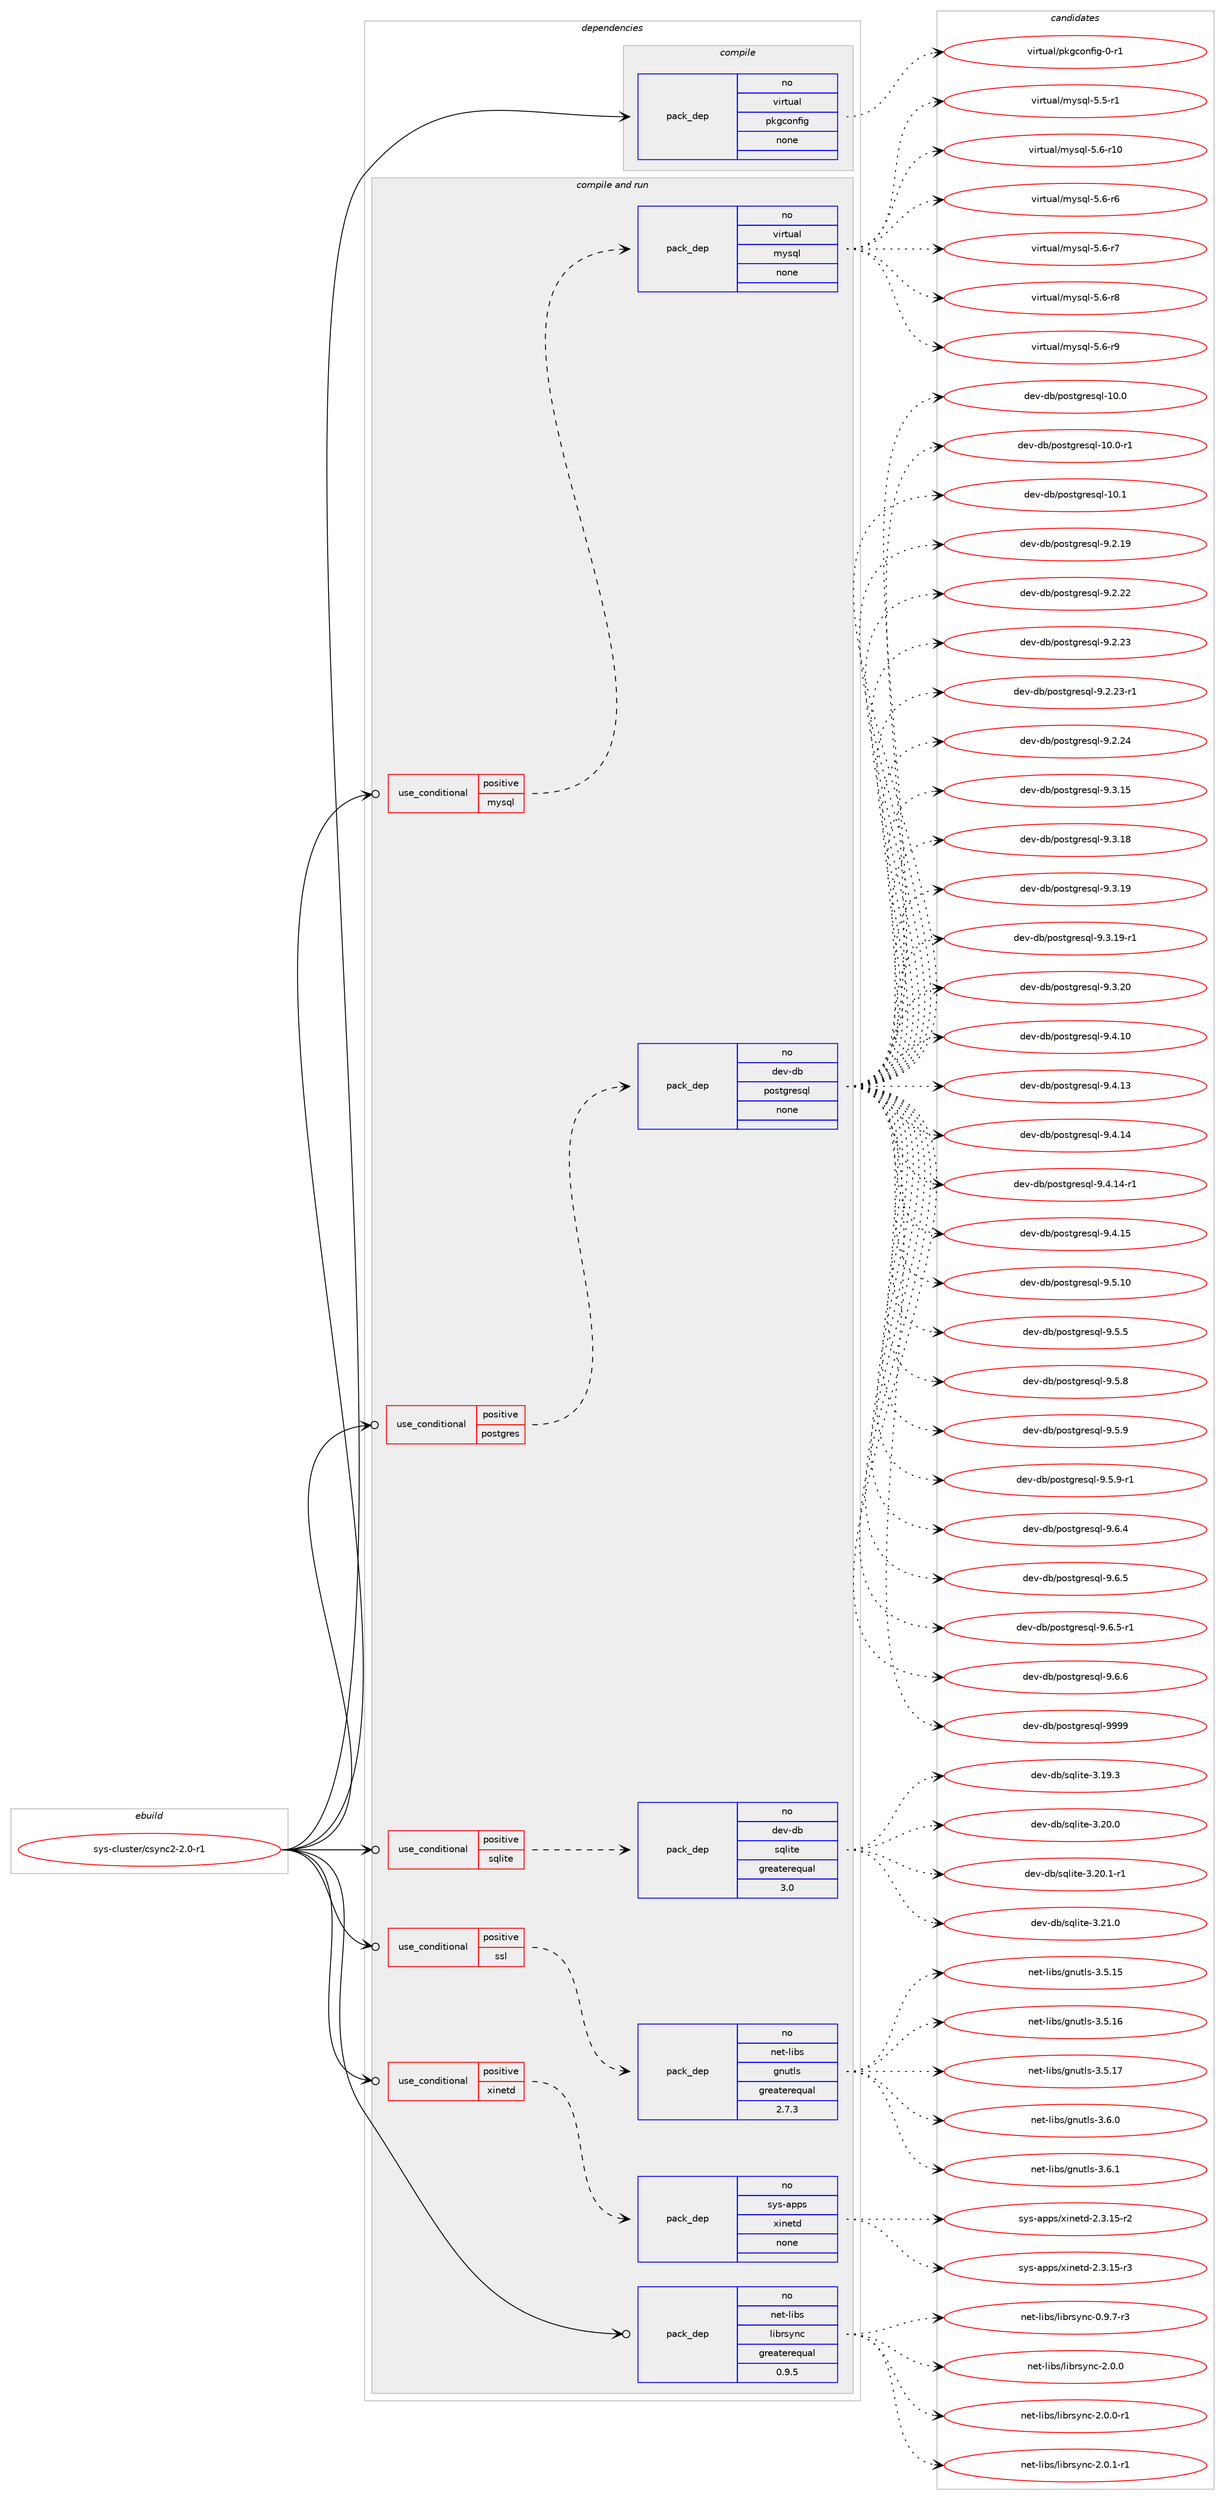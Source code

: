 digraph prolog {

# *************
# Graph options
# *************

newrank=true;
concentrate=true;
compound=true;
graph [rankdir=LR,fontname=Helvetica,fontsize=10,ranksep=1.5];#, ranksep=2.5, nodesep=0.2];
edge  [arrowhead=vee];
node  [fontname=Helvetica,fontsize=10];

# **********
# The ebuild
# **********

subgraph cluster_leftcol {
color=gray;
rank=same;
label=<<i>ebuild</i>>;
id [label="sys-cluster/csync2-2.0-r1", color=red, width=4, href="../sys-cluster/csync2-2.0-r1.svg"];
}

# ****************
# The dependencies
# ****************

subgraph cluster_midcol {
color=gray;
label=<<i>dependencies</i>>;
subgraph cluster_compile {
fillcolor="#eeeeee";
style=filled;
label=<<i>compile</i>>;
subgraph pack4976 {
dependency5288 [label=<<TABLE BORDER="0" CELLBORDER="1" CELLSPACING="0" CELLPADDING="4" WIDTH="220"><TR><TD ROWSPAN="6" CELLPADDING="30">pack_dep</TD></TR><TR><TD WIDTH="110">no</TD></TR><TR><TD>virtual</TD></TR><TR><TD>pkgconfig</TD></TR><TR><TD>none</TD></TR><TR><TD></TD></TR></TABLE>>, shape=none, color=blue];
}
id:e -> dependency5288:w [weight=20,style="solid",arrowhead="vee"];
}
subgraph cluster_compileandrun {
fillcolor="#eeeeee";
style=filled;
label=<<i>compile and run</i>>;
subgraph cond293 {
dependency5289 [label=<<TABLE BORDER="0" CELLBORDER="1" CELLSPACING="0" CELLPADDING="4"><TR><TD ROWSPAN="3" CELLPADDING="10">use_conditional</TD></TR><TR><TD>positive</TD></TR><TR><TD>mysql</TD></TR></TABLE>>, shape=none, color=red];
subgraph pack4977 {
dependency5290 [label=<<TABLE BORDER="0" CELLBORDER="1" CELLSPACING="0" CELLPADDING="4" WIDTH="220"><TR><TD ROWSPAN="6" CELLPADDING="30">pack_dep</TD></TR><TR><TD WIDTH="110">no</TD></TR><TR><TD>virtual</TD></TR><TR><TD>mysql</TD></TR><TR><TD>none</TD></TR><TR><TD></TD></TR></TABLE>>, shape=none, color=blue];
}
dependency5289:e -> dependency5290:w [weight=20,style="dashed",arrowhead="vee"];
}
id:e -> dependency5289:w [weight=20,style="solid",arrowhead="odotvee"];
subgraph cond294 {
dependency5291 [label=<<TABLE BORDER="0" CELLBORDER="1" CELLSPACING="0" CELLPADDING="4"><TR><TD ROWSPAN="3" CELLPADDING="10">use_conditional</TD></TR><TR><TD>positive</TD></TR><TR><TD>postgres</TD></TR></TABLE>>, shape=none, color=red];
subgraph pack4978 {
dependency5292 [label=<<TABLE BORDER="0" CELLBORDER="1" CELLSPACING="0" CELLPADDING="4" WIDTH="220"><TR><TD ROWSPAN="6" CELLPADDING="30">pack_dep</TD></TR><TR><TD WIDTH="110">no</TD></TR><TR><TD>dev-db</TD></TR><TR><TD>postgresql</TD></TR><TR><TD>none</TD></TR><TR><TD></TD></TR></TABLE>>, shape=none, color=blue];
}
dependency5291:e -> dependency5292:w [weight=20,style="dashed",arrowhead="vee"];
}
id:e -> dependency5291:w [weight=20,style="solid",arrowhead="odotvee"];
subgraph cond295 {
dependency5293 [label=<<TABLE BORDER="0" CELLBORDER="1" CELLSPACING="0" CELLPADDING="4"><TR><TD ROWSPAN="3" CELLPADDING="10">use_conditional</TD></TR><TR><TD>positive</TD></TR><TR><TD>sqlite</TD></TR></TABLE>>, shape=none, color=red];
subgraph pack4979 {
dependency5294 [label=<<TABLE BORDER="0" CELLBORDER="1" CELLSPACING="0" CELLPADDING="4" WIDTH="220"><TR><TD ROWSPAN="6" CELLPADDING="30">pack_dep</TD></TR><TR><TD WIDTH="110">no</TD></TR><TR><TD>dev-db</TD></TR><TR><TD>sqlite</TD></TR><TR><TD>greaterequal</TD></TR><TR><TD>3.0</TD></TR></TABLE>>, shape=none, color=blue];
}
dependency5293:e -> dependency5294:w [weight=20,style="dashed",arrowhead="vee"];
}
id:e -> dependency5293:w [weight=20,style="solid",arrowhead="odotvee"];
subgraph cond296 {
dependency5295 [label=<<TABLE BORDER="0" CELLBORDER="1" CELLSPACING="0" CELLPADDING="4"><TR><TD ROWSPAN="3" CELLPADDING="10">use_conditional</TD></TR><TR><TD>positive</TD></TR><TR><TD>ssl</TD></TR></TABLE>>, shape=none, color=red];
subgraph pack4980 {
dependency5296 [label=<<TABLE BORDER="0" CELLBORDER="1" CELLSPACING="0" CELLPADDING="4" WIDTH="220"><TR><TD ROWSPAN="6" CELLPADDING="30">pack_dep</TD></TR><TR><TD WIDTH="110">no</TD></TR><TR><TD>net-libs</TD></TR><TR><TD>gnutls</TD></TR><TR><TD>greaterequal</TD></TR><TR><TD>2.7.3</TD></TR></TABLE>>, shape=none, color=blue];
}
dependency5295:e -> dependency5296:w [weight=20,style="dashed",arrowhead="vee"];
}
id:e -> dependency5295:w [weight=20,style="solid",arrowhead="odotvee"];
subgraph cond297 {
dependency5297 [label=<<TABLE BORDER="0" CELLBORDER="1" CELLSPACING="0" CELLPADDING="4"><TR><TD ROWSPAN="3" CELLPADDING="10">use_conditional</TD></TR><TR><TD>positive</TD></TR><TR><TD>xinetd</TD></TR></TABLE>>, shape=none, color=red];
subgraph pack4981 {
dependency5298 [label=<<TABLE BORDER="0" CELLBORDER="1" CELLSPACING="0" CELLPADDING="4" WIDTH="220"><TR><TD ROWSPAN="6" CELLPADDING="30">pack_dep</TD></TR><TR><TD WIDTH="110">no</TD></TR><TR><TD>sys-apps</TD></TR><TR><TD>xinetd</TD></TR><TR><TD>none</TD></TR><TR><TD></TD></TR></TABLE>>, shape=none, color=blue];
}
dependency5297:e -> dependency5298:w [weight=20,style="dashed",arrowhead="vee"];
}
id:e -> dependency5297:w [weight=20,style="solid",arrowhead="odotvee"];
subgraph pack4982 {
dependency5299 [label=<<TABLE BORDER="0" CELLBORDER="1" CELLSPACING="0" CELLPADDING="4" WIDTH="220"><TR><TD ROWSPAN="6" CELLPADDING="30">pack_dep</TD></TR><TR><TD WIDTH="110">no</TD></TR><TR><TD>net-libs</TD></TR><TR><TD>librsync</TD></TR><TR><TD>greaterequal</TD></TR><TR><TD>0.9.5</TD></TR></TABLE>>, shape=none, color=blue];
}
id:e -> dependency5299:w [weight=20,style="solid",arrowhead="odotvee"];
}
subgraph cluster_run {
fillcolor="#eeeeee";
style=filled;
label=<<i>run</i>>;
}
}

# **************
# The candidates
# **************

subgraph cluster_choices {
rank=same;
color=gray;
label=<<i>candidates</i>>;

subgraph choice4976 {
color=black;
nodesep=1;
choice11810511411611797108471121071039911111010210510345484511449 [label="virtual/pkgconfig-0-r1", color=red, width=4,href="../virtual/pkgconfig-0-r1.svg"];
dependency5288:e -> choice11810511411611797108471121071039911111010210510345484511449:w [style=dotted,weight="100"];
}
subgraph choice4977 {
color=black;
nodesep=1;
choice1181051141161179710847109121115113108455346534511449 [label="virtual/mysql-5.5-r1", color=red, width=4,href="../virtual/mysql-5.5-r1.svg"];
choice118105114116117971084710912111511310845534654451144948 [label="virtual/mysql-5.6-r10", color=red, width=4,href="../virtual/mysql-5.6-r10.svg"];
choice1181051141161179710847109121115113108455346544511454 [label="virtual/mysql-5.6-r6", color=red, width=4,href="../virtual/mysql-5.6-r6.svg"];
choice1181051141161179710847109121115113108455346544511455 [label="virtual/mysql-5.6-r7", color=red, width=4,href="../virtual/mysql-5.6-r7.svg"];
choice1181051141161179710847109121115113108455346544511456 [label="virtual/mysql-5.6-r8", color=red, width=4,href="../virtual/mysql-5.6-r8.svg"];
choice1181051141161179710847109121115113108455346544511457 [label="virtual/mysql-5.6-r9", color=red, width=4,href="../virtual/mysql-5.6-r9.svg"];
dependency5290:e -> choice1181051141161179710847109121115113108455346534511449:w [style=dotted,weight="100"];
dependency5290:e -> choice118105114116117971084710912111511310845534654451144948:w [style=dotted,weight="100"];
dependency5290:e -> choice1181051141161179710847109121115113108455346544511454:w [style=dotted,weight="100"];
dependency5290:e -> choice1181051141161179710847109121115113108455346544511455:w [style=dotted,weight="100"];
dependency5290:e -> choice1181051141161179710847109121115113108455346544511456:w [style=dotted,weight="100"];
dependency5290:e -> choice1181051141161179710847109121115113108455346544511457:w [style=dotted,weight="100"];
}
subgraph choice4978 {
color=black;
nodesep=1;
choice1001011184510098471121111151161031141011151131084549484648 [label="dev-db/postgresql-10.0", color=red, width=4,href="../dev-db/postgresql-10.0.svg"];
choice10010111845100984711211111511610311410111511310845494846484511449 [label="dev-db/postgresql-10.0-r1", color=red, width=4,href="../dev-db/postgresql-10.0-r1.svg"];
choice1001011184510098471121111151161031141011151131084549484649 [label="dev-db/postgresql-10.1", color=red, width=4,href="../dev-db/postgresql-10.1.svg"];
choice10010111845100984711211111511610311410111511310845574650464957 [label="dev-db/postgresql-9.2.19", color=red, width=4,href="../dev-db/postgresql-9.2.19.svg"];
choice10010111845100984711211111511610311410111511310845574650465050 [label="dev-db/postgresql-9.2.22", color=red, width=4,href="../dev-db/postgresql-9.2.22.svg"];
choice10010111845100984711211111511610311410111511310845574650465051 [label="dev-db/postgresql-9.2.23", color=red, width=4,href="../dev-db/postgresql-9.2.23.svg"];
choice100101118451009847112111115116103114101115113108455746504650514511449 [label="dev-db/postgresql-9.2.23-r1", color=red, width=4,href="../dev-db/postgresql-9.2.23-r1.svg"];
choice10010111845100984711211111511610311410111511310845574650465052 [label="dev-db/postgresql-9.2.24", color=red, width=4,href="../dev-db/postgresql-9.2.24.svg"];
choice10010111845100984711211111511610311410111511310845574651464953 [label="dev-db/postgresql-9.3.15", color=red, width=4,href="../dev-db/postgresql-9.3.15.svg"];
choice10010111845100984711211111511610311410111511310845574651464956 [label="dev-db/postgresql-9.3.18", color=red, width=4,href="../dev-db/postgresql-9.3.18.svg"];
choice10010111845100984711211111511610311410111511310845574651464957 [label="dev-db/postgresql-9.3.19", color=red, width=4,href="../dev-db/postgresql-9.3.19.svg"];
choice100101118451009847112111115116103114101115113108455746514649574511449 [label="dev-db/postgresql-9.3.19-r1", color=red, width=4,href="../dev-db/postgresql-9.3.19-r1.svg"];
choice10010111845100984711211111511610311410111511310845574651465048 [label="dev-db/postgresql-9.3.20", color=red, width=4,href="../dev-db/postgresql-9.3.20.svg"];
choice10010111845100984711211111511610311410111511310845574652464948 [label="dev-db/postgresql-9.4.10", color=red, width=4,href="../dev-db/postgresql-9.4.10.svg"];
choice10010111845100984711211111511610311410111511310845574652464951 [label="dev-db/postgresql-9.4.13", color=red, width=4,href="../dev-db/postgresql-9.4.13.svg"];
choice10010111845100984711211111511610311410111511310845574652464952 [label="dev-db/postgresql-9.4.14", color=red, width=4,href="../dev-db/postgresql-9.4.14.svg"];
choice100101118451009847112111115116103114101115113108455746524649524511449 [label="dev-db/postgresql-9.4.14-r1", color=red, width=4,href="../dev-db/postgresql-9.4.14-r1.svg"];
choice10010111845100984711211111511610311410111511310845574652464953 [label="dev-db/postgresql-9.4.15", color=red, width=4,href="../dev-db/postgresql-9.4.15.svg"];
choice10010111845100984711211111511610311410111511310845574653464948 [label="dev-db/postgresql-9.5.10", color=red, width=4,href="../dev-db/postgresql-9.5.10.svg"];
choice100101118451009847112111115116103114101115113108455746534653 [label="dev-db/postgresql-9.5.5", color=red, width=4,href="../dev-db/postgresql-9.5.5.svg"];
choice100101118451009847112111115116103114101115113108455746534656 [label="dev-db/postgresql-9.5.8", color=red, width=4,href="../dev-db/postgresql-9.5.8.svg"];
choice100101118451009847112111115116103114101115113108455746534657 [label="dev-db/postgresql-9.5.9", color=red, width=4,href="../dev-db/postgresql-9.5.9.svg"];
choice1001011184510098471121111151161031141011151131084557465346574511449 [label="dev-db/postgresql-9.5.9-r1", color=red, width=4,href="../dev-db/postgresql-9.5.9-r1.svg"];
choice100101118451009847112111115116103114101115113108455746544652 [label="dev-db/postgresql-9.6.4", color=red, width=4,href="../dev-db/postgresql-9.6.4.svg"];
choice100101118451009847112111115116103114101115113108455746544653 [label="dev-db/postgresql-9.6.5", color=red, width=4,href="../dev-db/postgresql-9.6.5.svg"];
choice1001011184510098471121111151161031141011151131084557465446534511449 [label="dev-db/postgresql-9.6.5-r1", color=red, width=4,href="../dev-db/postgresql-9.6.5-r1.svg"];
choice100101118451009847112111115116103114101115113108455746544654 [label="dev-db/postgresql-9.6.6", color=red, width=4,href="../dev-db/postgresql-9.6.6.svg"];
choice1001011184510098471121111151161031141011151131084557575757 [label="dev-db/postgresql-9999", color=red, width=4,href="../dev-db/postgresql-9999.svg"];
dependency5292:e -> choice1001011184510098471121111151161031141011151131084549484648:w [style=dotted,weight="100"];
dependency5292:e -> choice10010111845100984711211111511610311410111511310845494846484511449:w [style=dotted,weight="100"];
dependency5292:e -> choice1001011184510098471121111151161031141011151131084549484649:w [style=dotted,weight="100"];
dependency5292:e -> choice10010111845100984711211111511610311410111511310845574650464957:w [style=dotted,weight="100"];
dependency5292:e -> choice10010111845100984711211111511610311410111511310845574650465050:w [style=dotted,weight="100"];
dependency5292:e -> choice10010111845100984711211111511610311410111511310845574650465051:w [style=dotted,weight="100"];
dependency5292:e -> choice100101118451009847112111115116103114101115113108455746504650514511449:w [style=dotted,weight="100"];
dependency5292:e -> choice10010111845100984711211111511610311410111511310845574650465052:w [style=dotted,weight="100"];
dependency5292:e -> choice10010111845100984711211111511610311410111511310845574651464953:w [style=dotted,weight="100"];
dependency5292:e -> choice10010111845100984711211111511610311410111511310845574651464956:w [style=dotted,weight="100"];
dependency5292:e -> choice10010111845100984711211111511610311410111511310845574651464957:w [style=dotted,weight="100"];
dependency5292:e -> choice100101118451009847112111115116103114101115113108455746514649574511449:w [style=dotted,weight="100"];
dependency5292:e -> choice10010111845100984711211111511610311410111511310845574651465048:w [style=dotted,weight="100"];
dependency5292:e -> choice10010111845100984711211111511610311410111511310845574652464948:w [style=dotted,weight="100"];
dependency5292:e -> choice10010111845100984711211111511610311410111511310845574652464951:w [style=dotted,weight="100"];
dependency5292:e -> choice10010111845100984711211111511610311410111511310845574652464952:w [style=dotted,weight="100"];
dependency5292:e -> choice100101118451009847112111115116103114101115113108455746524649524511449:w [style=dotted,weight="100"];
dependency5292:e -> choice10010111845100984711211111511610311410111511310845574652464953:w [style=dotted,weight="100"];
dependency5292:e -> choice10010111845100984711211111511610311410111511310845574653464948:w [style=dotted,weight="100"];
dependency5292:e -> choice100101118451009847112111115116103114101115113108455746534653:w [style=dotted,weight="100"];
dependency5292:e -> choice100101118451009847112111115116103114101115113108455746534656:w [style=dotted,weight="100"];
dependency5292:e -> choice100101118451009847112111115116103114101115113108455746534657:w [style=dotted,weight="100"];
dependency5292:e -> choice1001011184510098471121111151161031141011151131084557465346574511449:w [style=dotted,weight="100"];
dependency5292:e -> choice100101118451009847112111115116103114101115113108455746544652:w [style=dotted,weight="100"];
dependency5292:e -> choice100101118451009847112111115116103114101115113108455746544653:w [style=dotted,weight="100"];
dependency5292:e -> choice1001011184510098471121111151161031141011151131084557465446534511449:w [style=dotted,weight="100"];
dependency5292:e -> choice100101118451009847112111115116103114101115113108455746544654:w [style=dotted,weight="100"];
dependency5292:e -> choice1001011184510098471121111151161031141011151131084557575757:w [style=dotted,weight="100"];
}
subgraph choice4979 {
color=black;
nodesep=1;
choice10010111845100984711511310810511610145514649574651 [label="dev-db/sqlite-3.19.3", color=red, width=4,href="../dev-db/sqlite-3.19.3.svg"];
choice10010111845100984711511310810511610145514650484648 [label="dev-db/sqlite-3.20.0", color=red, width=4,href="../dev-db/sqlite-3.20.0.svg"];
choice100101118451009847115113108105116101455146504846494511449 [label="dev-db/sqlite-3.20.1-r1", color=red, width=4,href="../dev-db/sqlite-3.20.1-r1.svg"];
choice10010111845100984711511310810511610145514650494648 [label="dev-db/sqlite-3.21.0", color=red, width=4,href="../dev-db/sqlite-3.21.0.svg"];
dependency5294:e -> choice10010111845100984711511310810511610145514649574651:w [style=dotted,weight="100"];
dependency5294:e -> choice10010111845100984711511310810511610145514650484648:w [style=dotted,weight="100"];
dependency5294:e -> choice100101118451009847115113108105116101455146504846494511449:w [style=dotted,weight="100"];
dependency5294:e -> choice10010111845100984711511310810511610145514650494648:w [style=dotted,weight="100"];
}
subgraph choice4980 {
color=black;
nodesep=1;
choice11010111645108105981154710311011711610811545514653464953 [label="net-libs/gnutls-3.5.15", color=red, width=4,href="../net-libs/gnutls-3.5.15.svg"];
choice11010111645108105981154710311011711610811545514653464954 [label="net-libs/gnutls-3.5.16", color=red, width=4,href="../net-libs/gnutls-3.5.16.svg"];
choice11010111645108105981154710311011711610811545514653464955 [label="net-libs/gnutls-3.5.17", color=red, width=4,href="../net-libs/gnutls-3.5.17.svg"];
choice110101116451081059811547103110117116108115455146544648 [label="net-libs/gnutls-3.6.0", color=red, width=4,href="../net-libs/gnutls-3.6.0.svg"];
choice110101116451081059811547103110117116108115455146544649 [label="net-libs/gnutls-3.6.1", color=red, width=4,href="../net-libs/gnutls-3.6.1.svg"];
dependency5296:e -> choice11010111645108105981154710311011711610811545514653464953:w [style=dotted,weight="100"];
dependency5296:e -> choice11010111645108105981154710311011711610811545514653464954:w [style=dotted,weight="100"];
dependency5296:e -> choice11010111645108105981154710311011711610811545514653464955:w [style=dotted,weight="100"];
dependency5296:e -> choice110101116451081059811547103110117116108115455146544648:w [style=dotted,weight="100"];
dependency5296:e -> choice110101116451081059811547103110117116108115455146544649:w [style=dotted,weight="100"];
}
subgraph choice4981 {
color=black;
nodesep=1;
choice115121115459711211211547120105110101116100455046514649534511450 [label="sys-apps/xinetd-2.3.15-r2", color=red, width=4,href="../sys-apps/xinetd-2.3.15-r2.svg"];
choice115121115459711211211547120105110101116100455046514649534511451 [label="sys-apps/xinetd-2.3.15-r3", color=red, width=4,href="../sys-apps/xinetd-2.3.15-r3.svg"];
dependency5298:e -> choice115121115459711211211547120105110101116100455046514649534511450:w [style=dotted,weight="100"];
dependency5298:e -> choice115121115459711211211547120105110101116100455046514649534511451:w [style=dotted,weight="100"];
}
subgraph choice4982 {
color=black;
nodesep=1;
choice11010111645108105981154710810598114115121110994548465746554511451 [label="net-libs/librsync-0.9.7-r3", color=red, width=4,href="../net-libs/librsync-0.9.7-r3.svg"];
choice1101011164510810598115471081059811411512111099455046484648 [label="net-libs/librsync-2.0.0", color=red, width=4,href="../net-libs/librsync-2.0.0.svg"];
choice11010111645108105981154710810598114115121110994550464846484511449 [label="net-libs/librsync-2.0.0-r1", color=red, width=4,href="../net-libs/librsync-2.0.0-r1.svg"];
choice11010111645108105981154710810598114115121110994550464846494511449 [label="net-libs/librsync-2.0.1-r1", color=red, width=4,href="../net-libs/librsync-2.0.1-r1.svg"];
dependency5299:e -> choice11010111645108105981154710810598114115121110994548465746554511451:w [style=dotted,weight="100"];
dependency5299:e -> choice1101011164510810598115471081059811411512111099455046484648:w [style=dotted,weight="100"];
dependency5299:e -> choice11010111645108105981154710810598114115121110994550464846484511449:w [style=dotted,weight="100"];
dependency5299:e -> choice11010111645108105981154710810598114115121110994550464846494511449:w [style=dotted,weight="100"];
}
}

}
